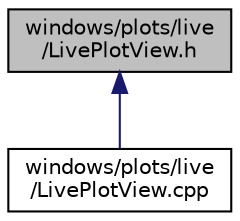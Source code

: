 digraph "windows/plots/live/LivePlotView.h"
{
  edge [fontname="Helvetica",fontsize="10",labelfontname="Helvetica",labelfontsize="10"];
  node [fontname="Helvetica",fontsize="10",shape=record];
  Node14 [label="windows/plots/live\l/LivePlotView.h",height=0.2,width=0.4,color="black", fillcolor="grey75", style="filled", fontcolor="black"];
  Node14 -> Node15 [dir="back",color="midnightblue",fontsize="10",style="solid",fontname="Helvetica"];
  Node15 [label="windows/plots/live\l/LivePlotView.cpp",height=0.2,width=0.4,color="black", fillcolor="white", style="filled",URL="$_live_plot_view_8cpp.html"];
}
